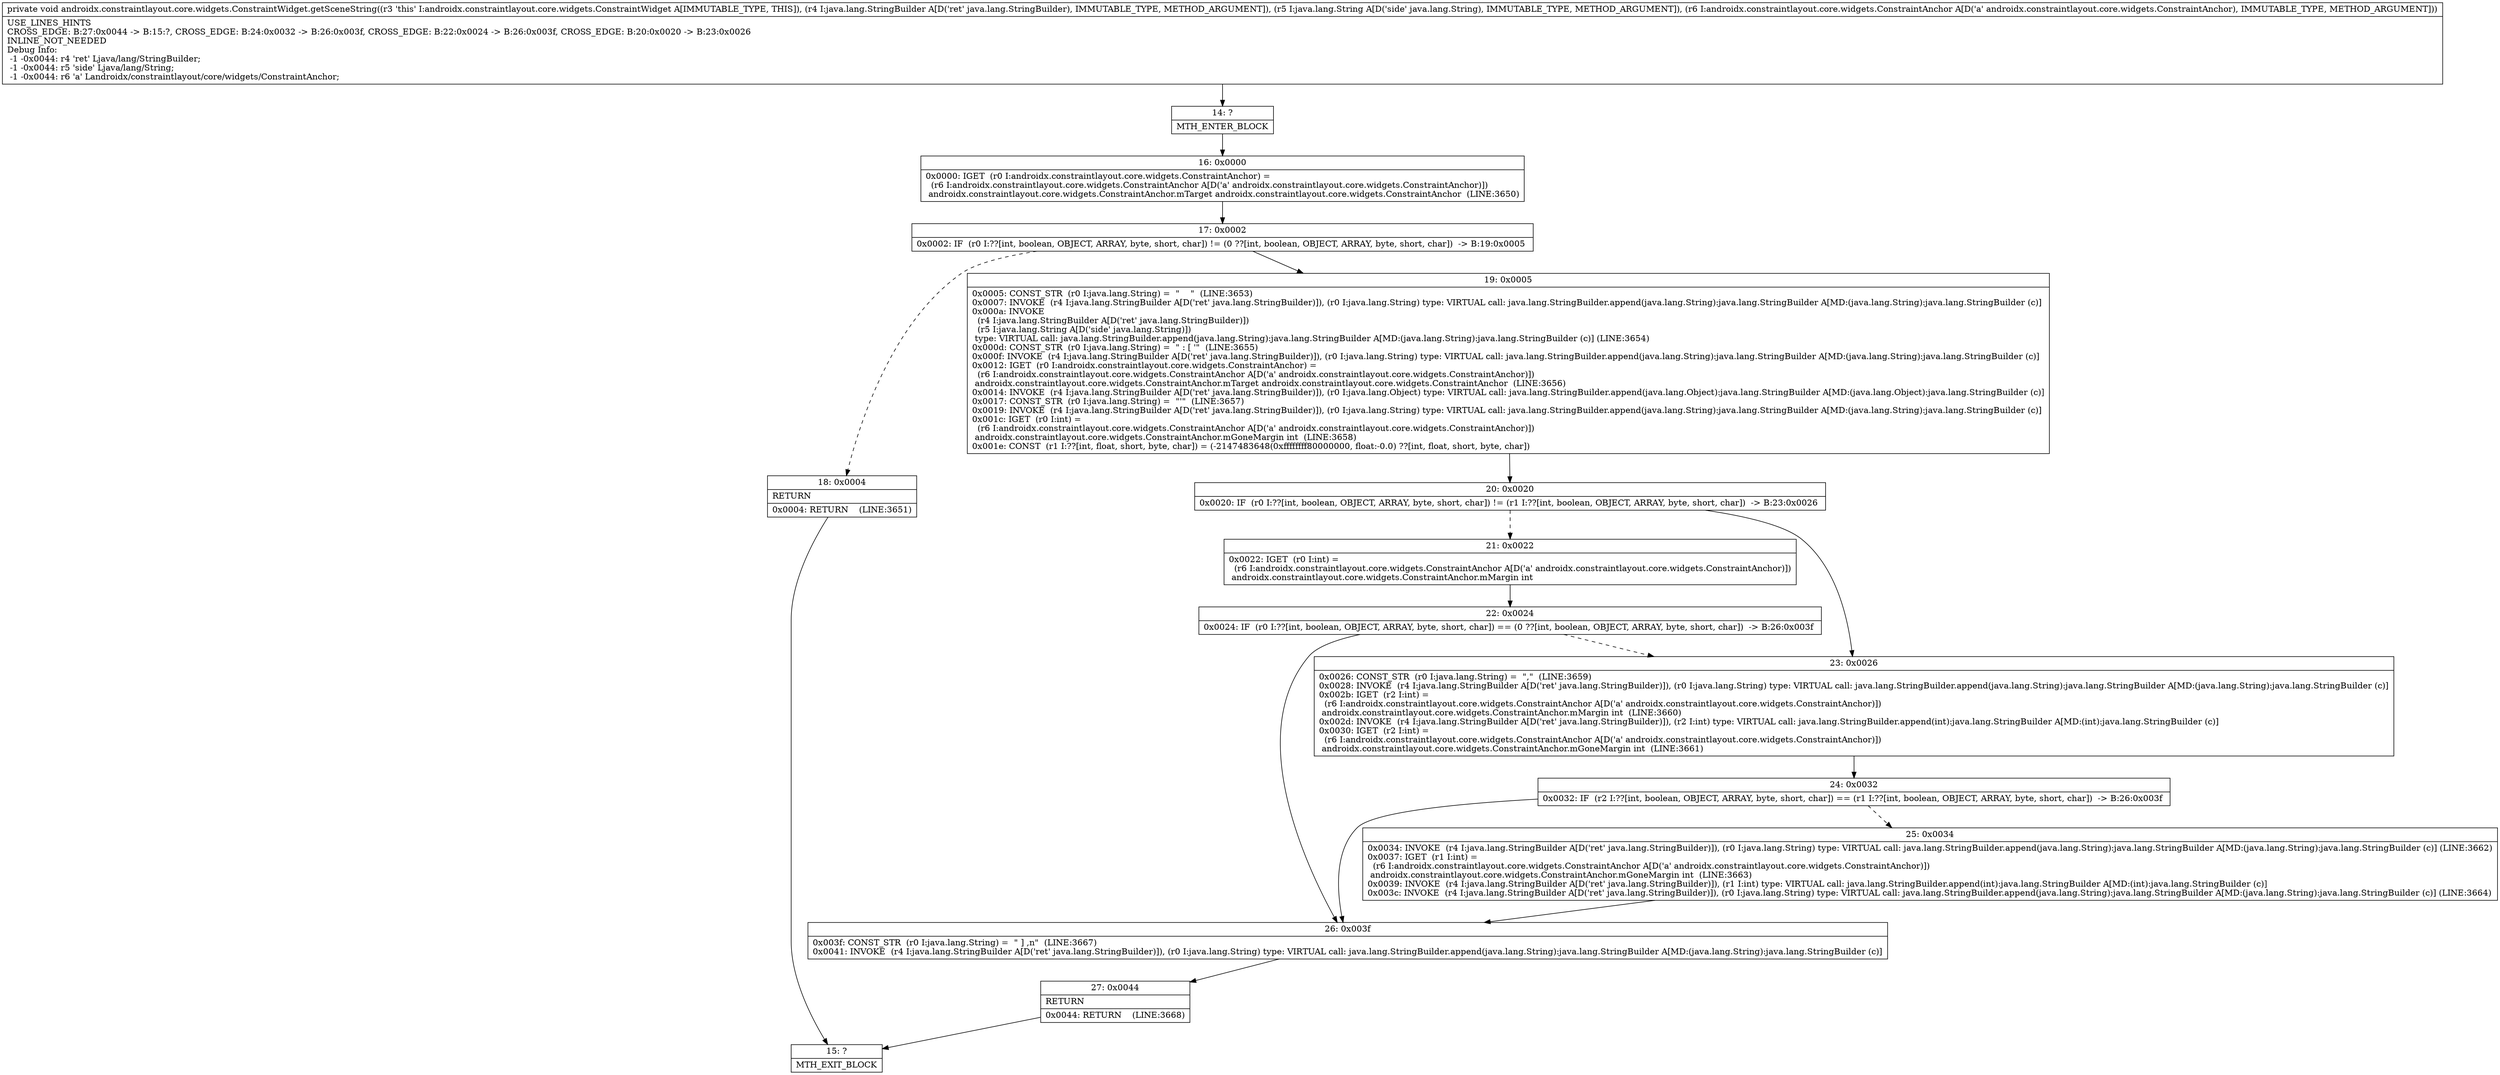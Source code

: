digraph "CFG forandroidx.constraintlayout.core.widgets.ConstraintWidget.getSceneString(Ljava\/lang\/StringBuilder;Ljava\/lang\/String;Landroidx\/constraintlayout\/core\/widgets\/ConstraintAnchor;)V" {
Node_14 [shape=record,label="{14\:\ ?|MTH_ENTER_BLOCK\l}"];
Node_16 [shape=record,label="{16\:\ 0x0000|0x0000: IGET  (r0 I:androidx.constraintlayout.core.widgets.ConstraintAnchor) = \l  (r6 I:androidx.constraintlayout.core.widgets.ConstraintAnchor A[D('a' androidx.constraintlayout.core.widgets.ConstraintAnchor)])\l androidx.constraintlayout.core.widgets.ConstraintAnchor.mTarget androidx.constraintlayout.core.widgets.ConstraintAnchor  (LINE:3650)\l}"];
Node_17 [shape=record,label="{17\:\ 0x0002|0x0002: IF  (r0 I:??[int, boolean, OBJECT, ARRAY, byte, short, char]) != (0 ??[int, boolean, OBJECT, ARRAY, byte, short, char])  \-\> B:19:0x0005 \l}"];
Node_18 [shape=record,label="{18\:\ 0x0004|RETURN\l|0x0004: RETURN    (LINE:3651)\l}"];
Node_15 [shape=record,label="{15\:\ ?|MTH_EXIT_BLOCK\l}"];
Node_19 [shape=record,label="{19\:\ 0x0005|0x0005: CONST_STR  (r0 I:java.lang.String) =  \"    \"  (LINE:3653)\l0x0007: INVOKE  (r4 I:java.lang.StringBuilder A[D('ret' java.lang.StringBuilder)]), (r0 I:java.lang.String) type: VIRTUAL call: java.lang.StringBuilder.append(java.lang.String):java.lang.StringBuilder A[MD:(java.lang.String):java.lang.StringBuilder (c)]\l0x000a: INVOKE  \l  (r4 I:java.lang.StringBuilder A[D('ret' java.lang.StringBuilder)])\l  (r5 I:java.lang.String A[D('side' java.lang.String)])\l type: VIRTUAL call: java.lang.StringBuilder.append(java.lang.String):java.lang.StringBuilder A[MD:(java.lang.String):java.lang.StringBuilder (c)] (LINE:3654)\l0x000d: CONST_STR  (r0 I:java.lang.String) =  \" : [ '\"  (LINE:3655)\l0x000f: INVOKE  (r4 I:java.lang.StringBuilder A[D('ret' java.lang.StringBuilder)]), (r0 I:java.lang.String) type: VIRTUAL call: java.lang.StringBuilder.append(java.lang.String):java.lang.StringBuilder A[MD:(java.lang.String):java.lang.StringBuilder (c)]\l0x0012: IGET  (r0 I:androidx.constraintlayout.core.widgets.ConstraintAnchor) = \l  (r6 I:androidx.constraintlayout.core.widgets.ConstraintAnchor A[D('a' androidx.constraintlayout.core.widgets.ConstraintAnchor)])\l androidx.constraintlayout.core.widgets.ConstraintAnchor.mTarget androidx.constraintlayout.core.widgets.ConstraintAnchor  (LINE:3656)\l0x0014: INVOKE  (r4 I:java.lang.StringBuilder A[D('ret' java.lang.StringBuilder)]), (r0 I:java.lang.Object) type: VIRTUAL call: java.lang.StringBuilder.append(java.lang.Object):java.lang.StringBuilder A[MD:(java.lang.Object):java.lang.StringBuilder (c)]\l0x0017: CONST_STR  (r0 I:java.lang.String) =  \"'\"  (LINE:3657)\l0x0019: INVOKE  (r4 I:java.lang.StringBuilder A[D('ret' java.lang.StringBuilder)]), (r0 I:java.lang.String) type: VIRTUAL call: java.lang.StringBuilder.append(java.lang.String):java.lang.StringBuilder A[MD:(java.lang.String):java.lang.StringBuilder (c)]\l0x001c: IGET  (r0 I:int) = \l  (r6 I:androidx.constraintlayout.core.widgets.ConstraintAnchor A[D('a' androidx.constraintlayout.core.widgets.ConstraintAnchor)])\l androidx.constraintlayout.core.widgets.ConstraintAnchor.mGoneMargin int  (LINE:3658)\l0x001e: CONST  (r1 I:??[int, float, short, byte, char]) = (\-2147483648(0xffffffff80000000, float:\-0.0) ??[int, float, short, byte, char]) \l}"];
Node_20 [shape=record,label="{20\:\ 0x0020|0x0020: IF  (r0 I:??[int, boolean, OBJECT, ARRAY, byte, short, char]) != (r1 I:??[int, boolean, OBJECT, ARRAY, byte, short, char])  \-\> B:23:0x0026 \l}"];
Node_21 [shape=record,label="{21\:\ 0x0022|0x0022: IGET  (r0 I:int) = \l  (r6 I:androidx.constraintlayout.core.widgets.ConstraintAnchor A[D('a' androidx.constraintlayout.core.widgets.ConstraintAnchor)])\l androidx.constraintlayout.core.widgets.ConstraintAnchor.mMargin int \l}"];
Node_22 [shape=record,label="{22\:\ 0x0024|0x0024: IF  (r0 I:??[int, boolean, OBJECT, ARRAY, byte, short, char]) == (0 ??[int, boolean, OBJECT, ARRAY, byte, short, char])  \-\> B:26:0x003f \l}"];
Node_26 [shape=record,label="{26\:\ 0x003f|0x003f: CONST_STR  (r0 I:java.lang.String) =  \" ] ,n\"  (LINE:3667)\l0x0041: INVOKE  (r4 I:java.lang.StringBuilder A[D('ret' java.lang.StringBuilder)]), (r0 I:java.lang.String) type: VIRTUAL call: java.lang.StringBuilder.append(java.lang.String):java.lang.StringBuilder A[MD:(java.lang.String):java.lang.StringBuilder (c)]\l}"];
Node_27 [shape=record,label="{27\:\ 0x0044|RETURN\l|0x0044: RETURN    (LINE:3668)\l}"];
Node_23 [shape=record,label="{23\:\ 0x0026|0x0026: CONST_STR  (r0 I:java.lang.String) =  \",\"  (LINE:3659)\l0x0028: INVOKE  (r4 I:java.lang.StringBuilder A[D('ret' java.lang.StringBuilder)]), (r0 I:java.lang.String) type: VIRTUAL call: java.lang.StringBuilder.append(java.lang.String):java.lang.StringBuilder A[MD:(java.lang.String):java.lang.StringBuilder (c)]\l0x002b: IGET  (r2 I:int) = \l  (r6 I:androidx.constraintlayout.core.widgets.ConstraintAnchor A[D('a' androidx.constraintlayout.core.widgets.ConstraintAnchor)])\l androidx.constraintlayout.core.widgets.ConstraintAnchor.mMargin int  (LINE:3660)\l0x002d: INVOKE  (r4 I:java.lang.StringBuilder A[D('ret' java.lang.StringBuilder)]), (r2 I:int) type: VIRTUAL call: java.lang.StringBuilder.append(int):java.lang.StringBuilder A[MD:(int):java.lang.StringBuilder (c)]\l0x0030: IGET  (r2 I:int) = \l  (r6 I:androidx.constraintlayout.core.widgets.ConstraintAnchor A[D('a' androidx.constraintlayout.core.widgets.ConstraintAnchor)])\l androidx.constraintlayout.core.widgets.ConstraintAnchor.mGoneMargin int  (LINE:3661)\l}"];
Node_24 [shape=record,label="{24\:\ 0x0032|0x0032: IF  (r2 I:??[int, boolean, OBJECT, ARRAY, byte, short, char]) == (r1 I:??[int, boolean, OBJECT, ARRAY, byte, short, char])  \-\> B:26:0x003f \l}"];
Node_25 [shape=record,label="{25\:\ 0x0034|0x0034: INVOKE  (r4 I:java.lang.StringBuilder A[D('ret' java.lang.StringBuilder)]), (r0 I:java.lang.String) type: VIRTUAL call: java.lang.StringBuilder.append(java.lang.String):java.lang.StringBuilder A[MD:(java.lang.String):java.lang.StringBuilder (c)] (LINE:3662)\l0x0037: IGET  (r1 I:int) = \l  (r6 I:androidx.constraintlayout.core.widgets.ConstraintAnchor A[D('a' androidx.constraintlayout.core.widgets.ConstraintAnchor)])\l androidx.constraintlayout.core.widgets.ConstraintAnchor.mGoneMargin int  (LINE:3663)\l0x0039: INVOKE  (r4 I:java.lang.StringBuilder A[D('ret' java.lang.StringBuilder)]), (r1 I:int) type: VIRTUAL call: java.lang.StringBuilder.append(int):java.lang.StringBuilder A[MD:(int):java.lang.StringBuilder (c)]\l0x003c: INVOKE  (r4 I:java.lang.StringBuilder A[D('ret' java.lang.StringBuilder)]), (r0 I:java.lang.String) type: VIRTUAL call: java.lang.StringBuilder.append(java.lang.String):java.lang.StringBuilder A[MD:(java.lang.String):java.lang.StringBuilder (c)] (LINE:3664)\l}"];
MethodNode[shape=record,label="{private void androidx.constraintlayout.core.widgets.ConstraintWidget.getSceneString((r3 'this' I:androidx.constraintlayout.core.widgets.ConstraintWidget A[IMMUTABLE_TYPE, THIS]), (r4 I:java.lang.StringBuilder A[D('ret' java.lang.StringBuilder), IMMUTABLE_TYPE, METHOD_ARGUMENT]), (r5 I:java.lang.String A[D('side' java.lang.String), IMMUTABLE_TYPE, METHOD_ARGUMENT]), (r6 I:androidx.constraintlayout.core.widgets.ConstraintAnchor A[D('a' androidx.constraintlayout.core.widgets.ConstraintAnchor), IMMUTABLE_TYPE, METHOD_ARGUMENT]))  | USE_LINES_HINTS\lCROSS_EDGE: B:27:0x0044 \-\> B:15:?, CROSS_EDGE: B:24:0x0032 \-\> B:26:0x003f, CROSS_EDGE: B:22:0x0024 \-\> B:26:0x003f, CROSS_EDGE: B:20:0x0020 \-\> B:23:0x0026\lINLINE_NOT_NEEDED\lDebug Info:\l  \-1 \-0x0044: r4 'ret' Ljava\/lang\/StringBuilder;\l  \-1 \-0x0044: r5 'side' Ljava\/lang\/String;\l  \-1 \-0x0044: r6 'a' Landroidx\/constraintlayout\/core\/widgets\/ConstraintAnchor;\l}"];
MethodNode -> Node_14;Node_14 -> Node_16;
Node_16 -> Node_17;
Node_17 -> Node_18[style=dashed];
Node_17 -> Node_19;
Node_18 -> Node_15;
Node_19 -> Node_20;
Node_20 -> Node_21[style=dashed];
Node_20 -> Node_23;
Node_21 -> Node_22;
Node_22 -> Node_23[style=dashed];
Node_22 -> Node_26;
Node_26 -> Node_27;
Node_27 -> Node_15;
Node_23 -> Node_24;
Node_24 -> Node_25[style=dashed];
Node_24 -> Node_26;
Node_25 -> Node_26;
}

